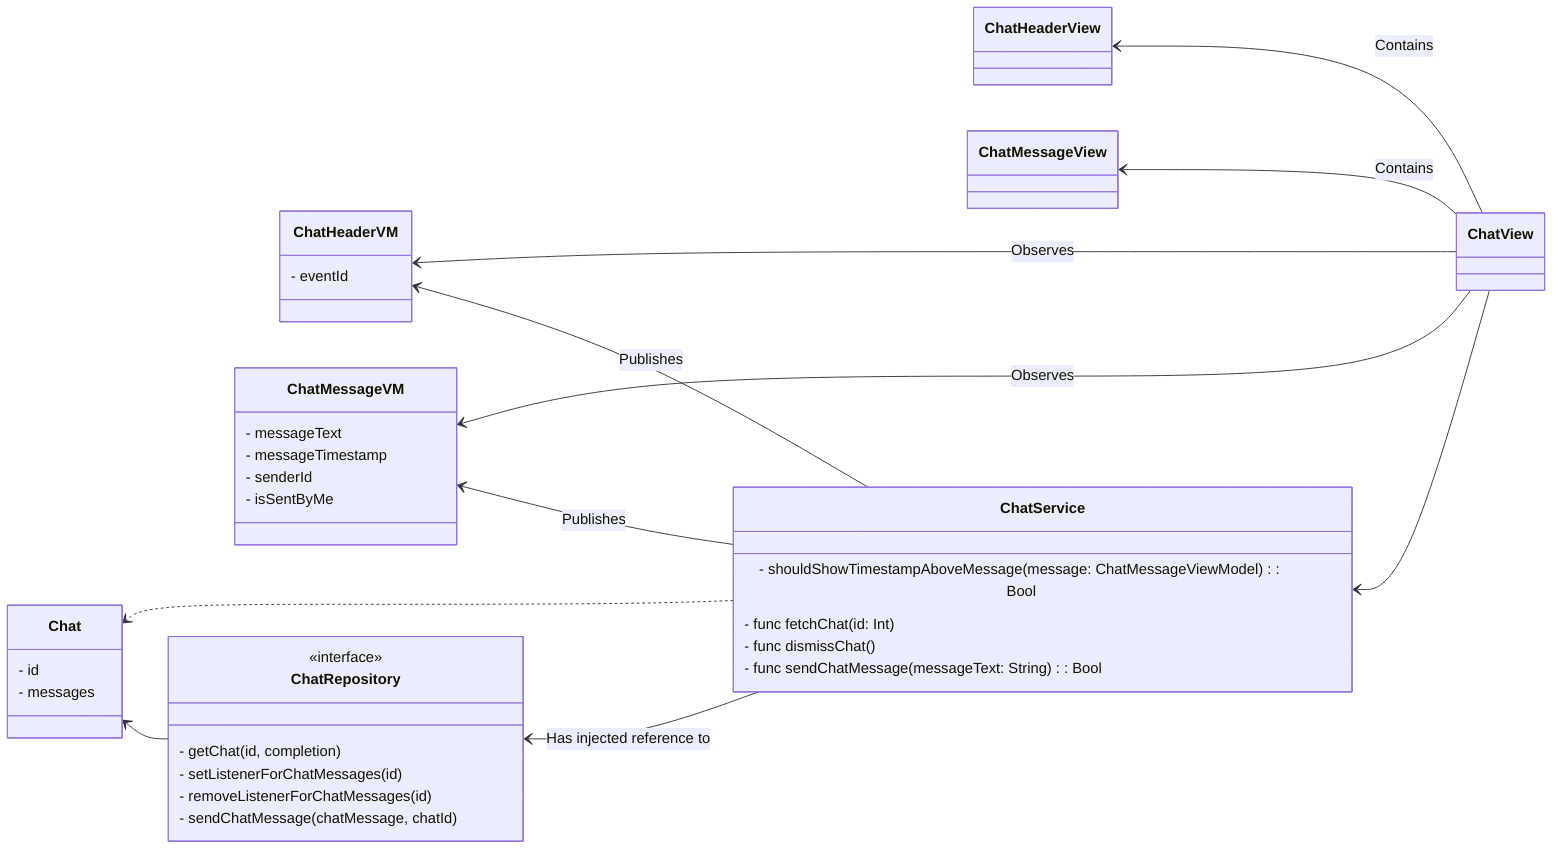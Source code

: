 classDiagram
    direction RL
    ChatView --> ChatHeaderView: Contains
    ChatView --> ChatMessageView: Contains
    ChatView --> ChatHeaderVM: Observes
    ChatView --> ChatMessageVM: Observes
    ChatView --> ChatService
    ChatService ..> Chat
    ChatRepository --> Chat
    ChatService --> ChatHeaderVM: Publishes
    ChatService --> ChatMessageVM: Publishes
    ChatService --> ChatRepository: Has injected reference to
    
    class ChatView { }
    class ChatHeaderView { }
    class ChatMessageView { }
    class ChatHeaderVM {
        - eventId
    }
    class ChatMessageVM {
        - messageText
        - messageTimestamp
        - senderId
        - isSentByMe
    }
    class Chat {
        - id
        - messages
    }
    class ChatService {
        - shouldShowTimestampAboveMessage(message: ChatMessageViewModel): Bool
        - func fetchChat(id: Int)
        - func dismissChat()
        - func sendChatMessage(messageText: String): Bool
    }
    class ChatRepository {
        <<interface>>
        - getChat(id, completion)
        - setListenerForChatMessages(id)
        - removeListenerForChatMessages(id)
        - sendChatMessage(chatMessage, chatId)
    }
